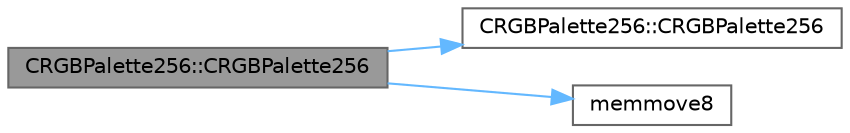 digraph "CRGBPalette256::CRGBPalette256"
{
 // LATEX_PDF_SIZE
  bgcolor="transparent";
  edge [fontname=Helvetica,fontsize=10,labelfontname=Helvetica,labelfontsize=10];
  node [fontname=Helvetica,fontsize=10,shape=box,height=0.2,width=0.4];
  rankdir="LR";
  Node1 [id="Node000001",label="CRGBPalette256::CRGBPalette256",height=0.2,width=0.4,color="gray40", fillcolor="grey60", style="filled", fontcolor="black",tooltip="Copy constructor."];
  Node1 -> Node2 [id="edge1_Node000001_Node000002",color="steelblue1",style="solid",tooltip=" "];
  Node2 [id="Node000002",label="CRGBPalette256::CRGBPalette256",height=0.2,width=0.4,color="grey40", fillcolor="white", style="filled",URL="$de/d34/class_c_r_g_b_palette256_ad8b2cfa7c9fbbecc4407d48cc2c240b7.html#ad8b2cfa7c9fbbecc4407d48cc2c240b7",tooltip="Default constructor."];
  Node1 -> Node3 [id="edge2_Node000001_Node000003",color="steelblue1",style="solid",tooltip=" "];
  Node3 [id="Node000003",label="memmove8",height=0.2,width=0.4,color="grey40", fillcolor="white", style="filled",URL="$d6/de6/group___fast_memory_gaf5537d0243691002376d6a49566a47d4.html#gaf5537d0243691002376d6a49566a47d4",tooltip="Faster alternative to memmove() on AVR."];
}
